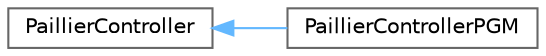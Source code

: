 digraph "Graphical Class Hierarchy"
{
 // LATEX_PDF_SIZE
  bgcolor="transparent";
  edge [fontname=Helvetica,fontsize=10,labelfontname=Helvetica,labelfontsize=10];
  node [fontname=Helvetica,fontsize=10,shape=box,height=0.2,width=0.4];
  rankdir="LR";
  Node0 [id="Node000000",label="PaillierController",height=0.2,width=0.4,color="grey40", fillcolor="white", style="filled",URL="$class_paillier_controller.html",tooltip="Superclass of Paillier main that contains common methods between subclasses."];
  Node0 -> Node1 [id="edge3_Node000000_Node000001",dir="back",color="steelblue1",style="solid",tooltip=" "];
  Node1 [id="Node000001",label="PaillierControllerPGM",height=0.2,width=0.4,color="grey40", fillcolor="white", style="filled",URL="$class_paillier_controller_p_g_m.html",tooltip="Controller for the Paillier cryptosystem applied to PGM images."];
}
